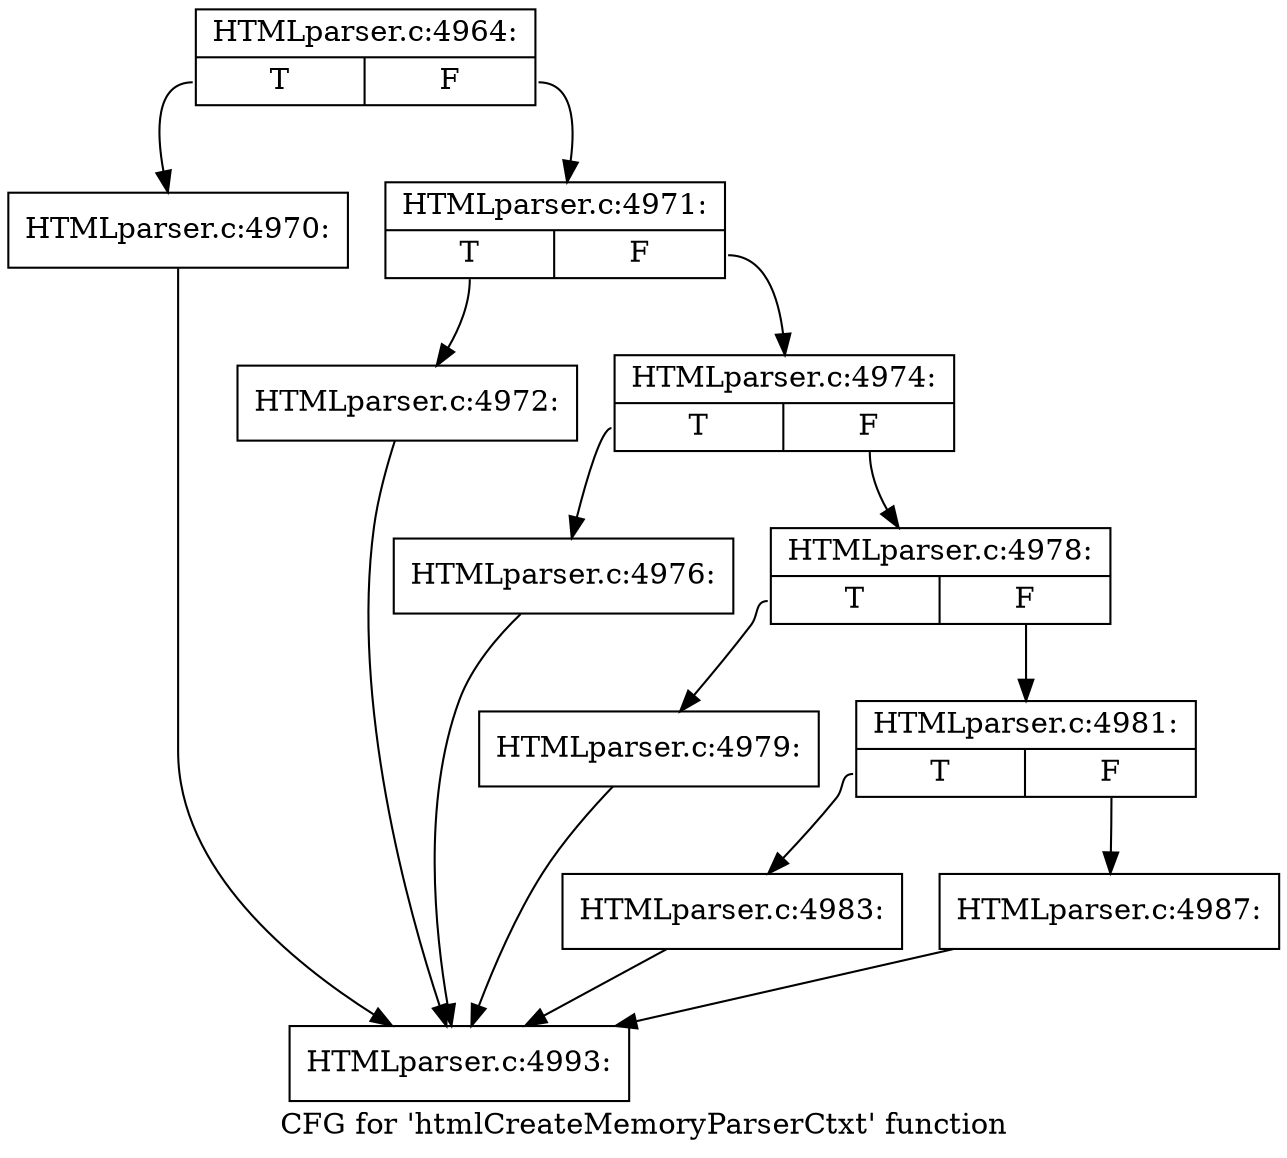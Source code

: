 digraph "CFG for 'htmlCreateMemoryParserCtxt' function" {
	label="CFG for 'htmlCreateMemoryParserCtxt' function";

	Node0x3cdc5f0 [shape=record,label="{HTMLparser.c:4964:|{<s0>T|<s1>F}}"];
	Node0x3cdc5f0:s0 -> Node0x3cdeba0;
	Node0x3cdc5f0:s1 -> Node0x3cdebf0;
	Node0x3cdeba0 [shape=record,label="{HTMLparser.c:4970:}"];
	Node0x3cdeba0 -> Node0x3cdd050;
	Node0x3cdebf0 [shape=record,label="{HTMLparser.c:4971:|{<s0>T|<s1>F}}"];
	Node0x3cdebf0:s0 -> Node0x3cdf050;
	Node0x3cdebf0:s1 -> Node0x3cdf0a0;
	Node0x3cdf050 [shape=record,label="{HTMLparser.c:4972:}"];
	Node0x3cdf050 -> Node0x3cdd050;
	Node0x3cdf0a0 [shape=record,label="{HTMLparser.c:4974:|{<s0>T|<s1>F}}"];
	Node0x3cdf0a0:s0 -> Node0x3cdf680;
	Node0x3cdf0a0:s1 -> Node0x3cdf6d0;
	Node0x3cdf680 [shape=record,label="{HTMLparser.c:4976:}"];
	Node0x3cdf680 -> Node0x3cdd050;
	Node0x3cdf6d0 [shape=record,label="{HTMLparser.c:4978:|{<s0>T|<s1>F}}"];
	Node0x3cdf6d0:s0 -> Node0x3ce03f0;
	Node0x3cdf6d0:s1 -> Node0x3ce0810;
	Node0x3ce03f0 [shape=record,label="{HTMLparser.c:4979:}"];
	Node0x3ce03f0 -> Node0x3cdd050;
	Node0x3ce0810 [shape=record,label="{HTMLparser.c:4981:|{<s0>T|<s1>F}}"];
	Node0x3ce0810:s0 -> Node0x3ce0df0;
	Node0x3ce0810:s1 -> Node0x3ce10c0;
	Node0x3ce0df0 [shape=record,label="{HTMLparser.c:4983:}"];
	Node0x3ce0df0 -> Node0x3cdd050;
	Node0x3ce10c0 [shape=record,label="{HTMLparser.c:4987:}"];
	Node0x3ce10c0 -> Node0x3cdd050;
	Node0x3cdd050 [shape=record,label="{HTMLparser.c:4993:}"];
}
